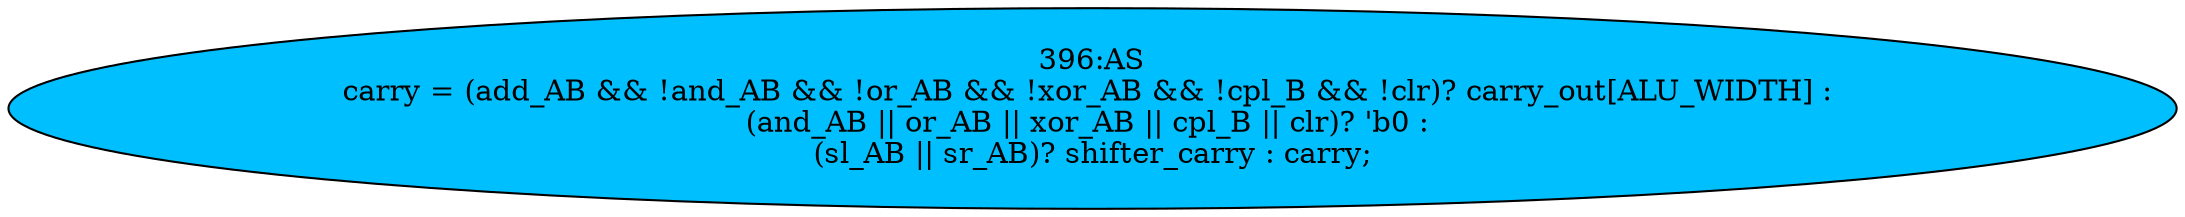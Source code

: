 strict digraph "" {
	node [label="\N"];
	"396:AS"	 [ast="<pyverilog.vparser.ast.Assign object at 0x7f030bf4c410>",
		def_var="['carry']",
		fillcolor=deepskyblue,
		label="396:AS
carry = (add_AB && !and_AB && !or_AB && !xor_AB && !cpl_B && !clr)? carry_out[ALU_WIDTH] : 
(and_AB || or_AB || xor_AB || \
cpl_B || clr)? 'b0 : 
(sl_AB || sr_AB)? shifter_carry : carry;",
		statements="[]",
		style=filled,
		typ=Assign,
		use_var="['add_AB', 'and_AB', 'or_AB', 'xor_AB', 'cpl_B', 'clr', 'carry_out', 'and_AB', 'or_AB', 'xor_AB', 'cpl_B', 'clr', 'sl_AB', 'sr_AB', '\
shifter_carry', 'carry']"];
}
